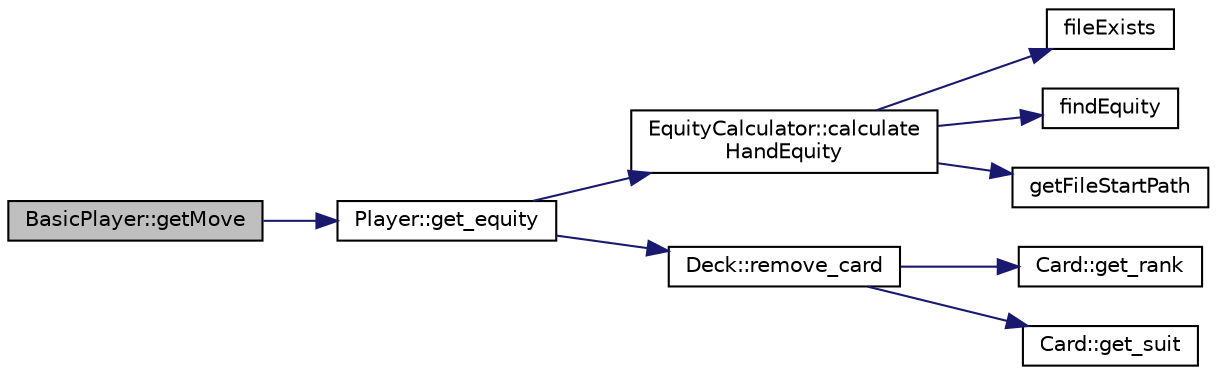 digraph "BasicPlayer::getMove"
{
 // INTERACTIVE_SVG=YES
 // LATEX_PDF_SIZE
  edge [fontname="Helvetica",fontsize="10",labelfontname="Helvetica",labelfontsize="10"];
  node [fontname="Helvetica",fontsize="10",shape=record];
  rankdir="LR";
  Node1 [label="BasicPlayer::getMove",height=0.2,width=0.4,color="black", fillcolor="grey75", style="filled", fontcolor="black",tooltip="Gets the player's move during their turn."];
  Node1 -> Node2 [color="midnightblue",fontsize="10",style="solid",fontname="Helvetica"];
  Node2 [label="Player::get_equity",height=0.2,width=0.4,color="black", fillcolor="white", style="filled",URL="$class_player.html#ac40b5f5383aa1b6146a39c74f08254ad",tooltip="Returns the equity of the players hand for the current stage of the game."];
  Node2 -> Node3 [color="midnightblue",fontsize="10",style="solid",fontname="Helvetica"];
  Node3 [label="EquityCalculator::calculate\lHandEquity",height=0.2,width=0.4,color="black", fillcolor="white", style="filled",URL="$class_equity_calculator.html#a7538b1a4d83a396d16dc0673cb3eb619",tooltip="Evaluates the equity of a hand against multiple opponents."];
  Node3 -> Node4 [color="midnightblue",fontsize="10",style="solid",fontname="Helvetica"];
  Node4 [label="fileExists",height=0.2,width=0.4,color="black", fillcolor="white", style="filled",URL="$_equity_calculator_8cpp.html#afdd89841220a8b18e39e0844a833a18b",tooltip=" "];
  Node3 -> Node5 [color="midnightblue",fontsize="10",style="solid",fontname="Helvetica"];
  Node5 [label="findEquity",height=0.2,width=0.4,color="black", fillcolor="white", style="filled",URL="$_equity_calculator_8cpp.html#aad170b93b646c253148f800ac3894ca2",tooltip=" "];
  Node3 -> Node6 [color="midnightblue",fontsize="10",style="solid",fontname="Helvetica"];
  Node6 [label="getFileStartPath",height=0.2,width=0.4,color="black", fillcolor="white", style="filled",URL="$_equity_calculator_8cpp.html#a0085024502b532d59d893e73ac36ab14",tooltip=" "];
  Node2 -> Node7 [color="midnightblue",fontsize="10",style="solid",fontname="Helvetica"];
  Node7 [label="Deck::remove_card",height=0.2,width=0.4,color="black", fillcolor="white", style="filled",URL="$class_deck.html#a61714386178ebc83bfa95b838db0adf1",tooltip="Removes a specified card from the deck."];
  Node7 -> Node8 [color="midnightblue",fontsize="10",style="solid",fontname="Helvetica"];
  Node8 [label="Card::get_rank",height=0.2,width=0.4,color="black", fillcolor="white", style="filled",URL="$class_card.html#a684299c7ec09b07b09ff1072c7b908e3",tooltip="Gets the rank of the card."];
  Node7 -> Node9 [color="midnightblue",fontsize="10",style="solid",fontname="Helvetica"];
  Node9 [label="Card::get_suit",height=0.2,width=0.4,color="black", fillcolor="white", style="filled",URL="$class_card.html#a9df0b3ca31842ad2c8669cae24e543bf",tooltip="Gets the suit of the card."];
}
